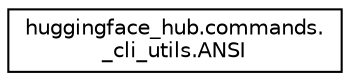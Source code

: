 digraph "Graphical Class Hierarchy"
{
 // LATEX_PDF_SIZE
  edge [fontname="Helvetica",fontsize="10",labelfontname="Helvetica",labelfontsize="10"];
  node [fontname="Helvetica",fontsize="10",shape=record];
  rankdir="LR";
  Node0 [label="huggingface_hub.commands.\l_cli_utils.ANSI",height=0.2,width=0.4,color="black", fillcolor="white", style="filled",URL="$classhuggingface__hub_1_1commands_1_1__cli__utils_1_1ANSI.html",tooltip=" "];
}
